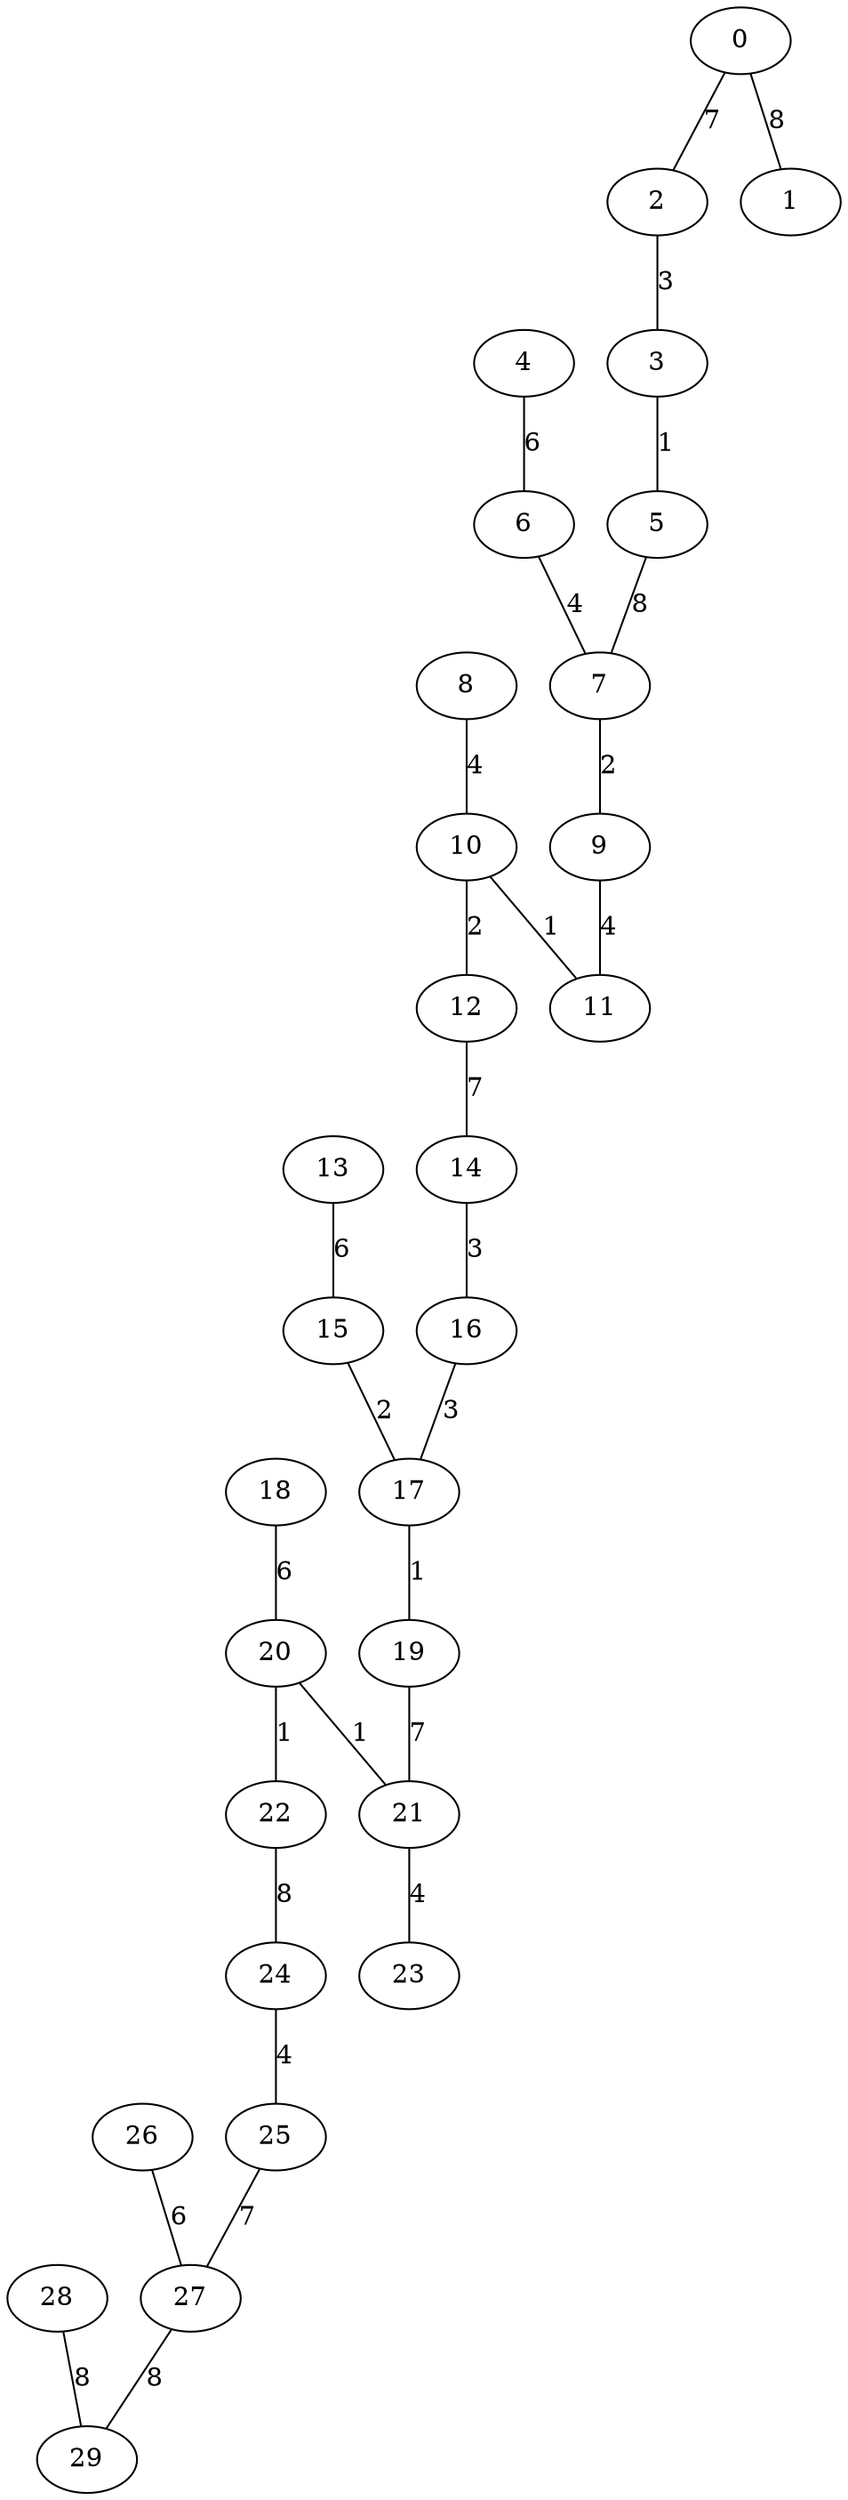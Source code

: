 graph {
	3 [label=3]
	5 [label=5]
	10 [label=10]
	11 [label=11]
	17 [label=17]
	19 [label=19]
	20 [label=20]
	22 [label=22]
	21 [label=21]
	7 [label=7]
	9 [label=9]
	12 [label=12]
	15 [label=15]
	2 [label=2]
	14 [label=14]
	16 [label=16]
	6 [label=6]
	8 [label=8]
	23 [label=23]
	24 [label=24]
	25 [label=25]
	4 [label=4]
	13 [label=13]
	18 [label=18]
	26 [label=26]
	27 [label=27]
	0 [label=0]
	1 [label=1]
	29 [label=29]
	28 [label=28]
	3 -- 5 [label=1]
	10 -- 11 [label=1]
	17 -- 19 [label=1]
	20 -- 22 [label=1]
	20 -- 21 [label=1]
	7 -- 9 [label=2]
	10 -- 12 [label=2]
	15 -- 17 [label=2]
	2 -- 3 [label=3]
	14 -- 16 [label=3]
	16 -- 17 [label=3]
	6 -- 7 [label=4]
	8 -- 10 [label=4]
	9 -- 11 [label=4]
	21 -- 23 [label=4]
	24 -- 25 [label=4]
	4 -- 6 [label=6]
	13 -- 15 [label=6]
	18 -- 20 [label=6]
	26 -- 27 [label=6]
	0 -- 2 [label=7]
	12 -- 14 [label=7]
	19 -- 21 [label=7]
	25 -- 27 [label=7]
	0 -- 1 [label=8]
	5 -- 7 [label=8]
	22 -- 24 [label=8]
	27 -- 29 [label=8]
	28 -- 29 [label=8]
}
